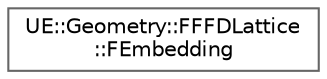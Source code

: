 digraph "Graphical Class Hierarchy"
{
 // INTERACTIVE_SVG=YES
 // LATEX_PDF_SIZE
  bgcolor="transparent";
  edge [fontname=Helvetica,fontsize=10,labelfontname=Helvetica,labelfontsize=10];
  node [fontname=Helvetica,fontsize=10,shape=box,height=0.2,width=0.4];
  rankdir="LR";
  Node0 [id="Node000000",label="UE::Geometry::FFFDLattice\l::FEmbedding",height=0.2,width=0.4,color="grey40", fillcolor="white", style="filled",URL="$d0/df3/structUE_1_1Geometry_1_1FFFDLattice_1_1FEmbedding.html",tooltip="Linear interpolation information. There should be one of these per mesh vertex."];
}
